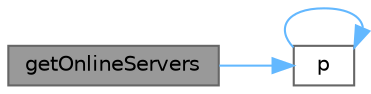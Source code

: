 digraph "getOnlineServers"
{
 // LATEX_PDF_SIZE
  bgcolor="transparent";
  edge [fontname=Helvetica,fontsize=10,labelfontname=Helvetica,labelfontsize=10];
  node [fontname=Helvetica,fontsize=10,shape=box,height=0.2,width=0.4];
  rankdir="LR";
  Node1 [id="Node000001",label="getOnlineServers",height=0.2,width=0.4,color="gray40", fillcolor="grey60", style="filled", fontcolor="black",tooltip=" "];
  Node1 -> Node2 [id="edge3_Node000001_Node000002",color="steelblue1",style="solid",tooltip=" "];
  Node2 [id="Node000002",label="p",height=0.2,width=0.4,color="grey40", fillcolor="white", style="filled",URL="$_g_u_i_tools_8cpp.html#a6a626c1dd0cfaa4ae2a9d4a6f2ca90d5",tooltip=" "];
  Node2 -> Node2 [id="edge4_Node000002_Node000002",color="steelblue1",style="solid",tooltip=" "];
}
